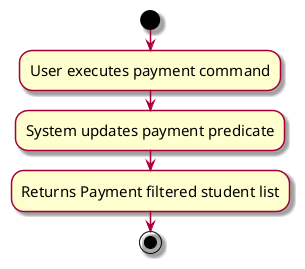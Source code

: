 @startuml
skin rose
skinparam ActivityFontSize 15
skinparam ArrowFontSize 12
start
:User executes payment command;

'Since the beta syntax does not support placing the condition outside the
'diamond we place it as the true branch instead.

:System updates payment predicate;
:Returns Payment filtered student list;
stop
@enduml
